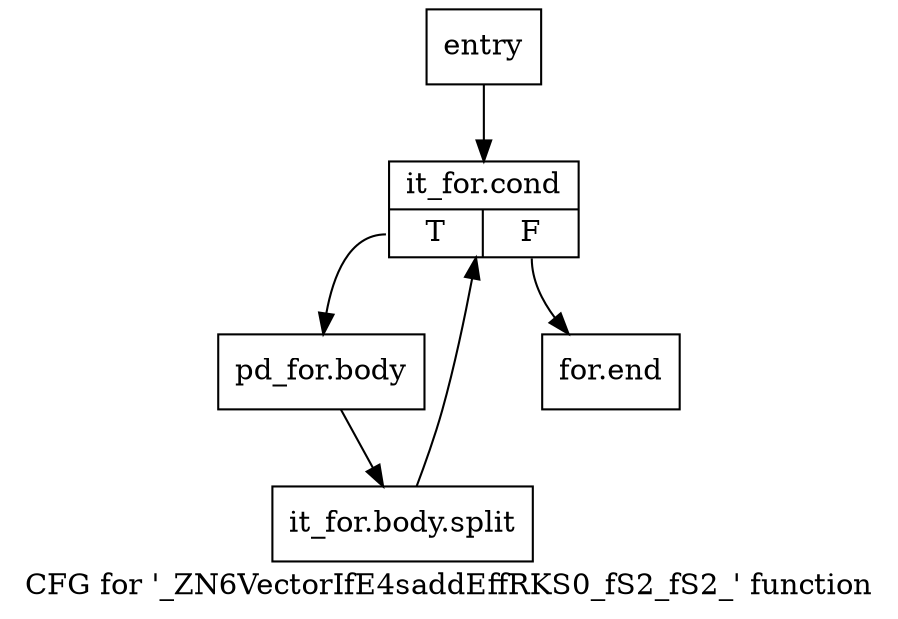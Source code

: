 digraph "CFG for '_ZN6VectorIfE4saddEffRKS0_fS2_fS2_' function" {
	label="CFG for '_ZN6VectorIfE4saddEffRKS0_fS2_fS2_' function";

	Node0x8545ab0 [shape=record,label="{entry}"];
	Node0x8545ab0 -> Node0x8545b00;
	Node0x8545b00 [shape=record,label="{it_for.cond|{<s0>T|<s1>F}}"];
	Node0x8545b00:s0 -> Node0x8545b50;
	Node0x8545b00:s1 -> Node0x8545ba0;
	Node0x8545b50 [shape=record,label="{pd_for.body}"];
	Node0x8545b50 -> Node0xc465180;
	Node0xc465180 [shape=record,label="{it_for.body.split}"];
	Node0xc465180 -> Node0x8545b00;
	Node0x8545ba0 [shape=record,label="{for.end}"];
}
